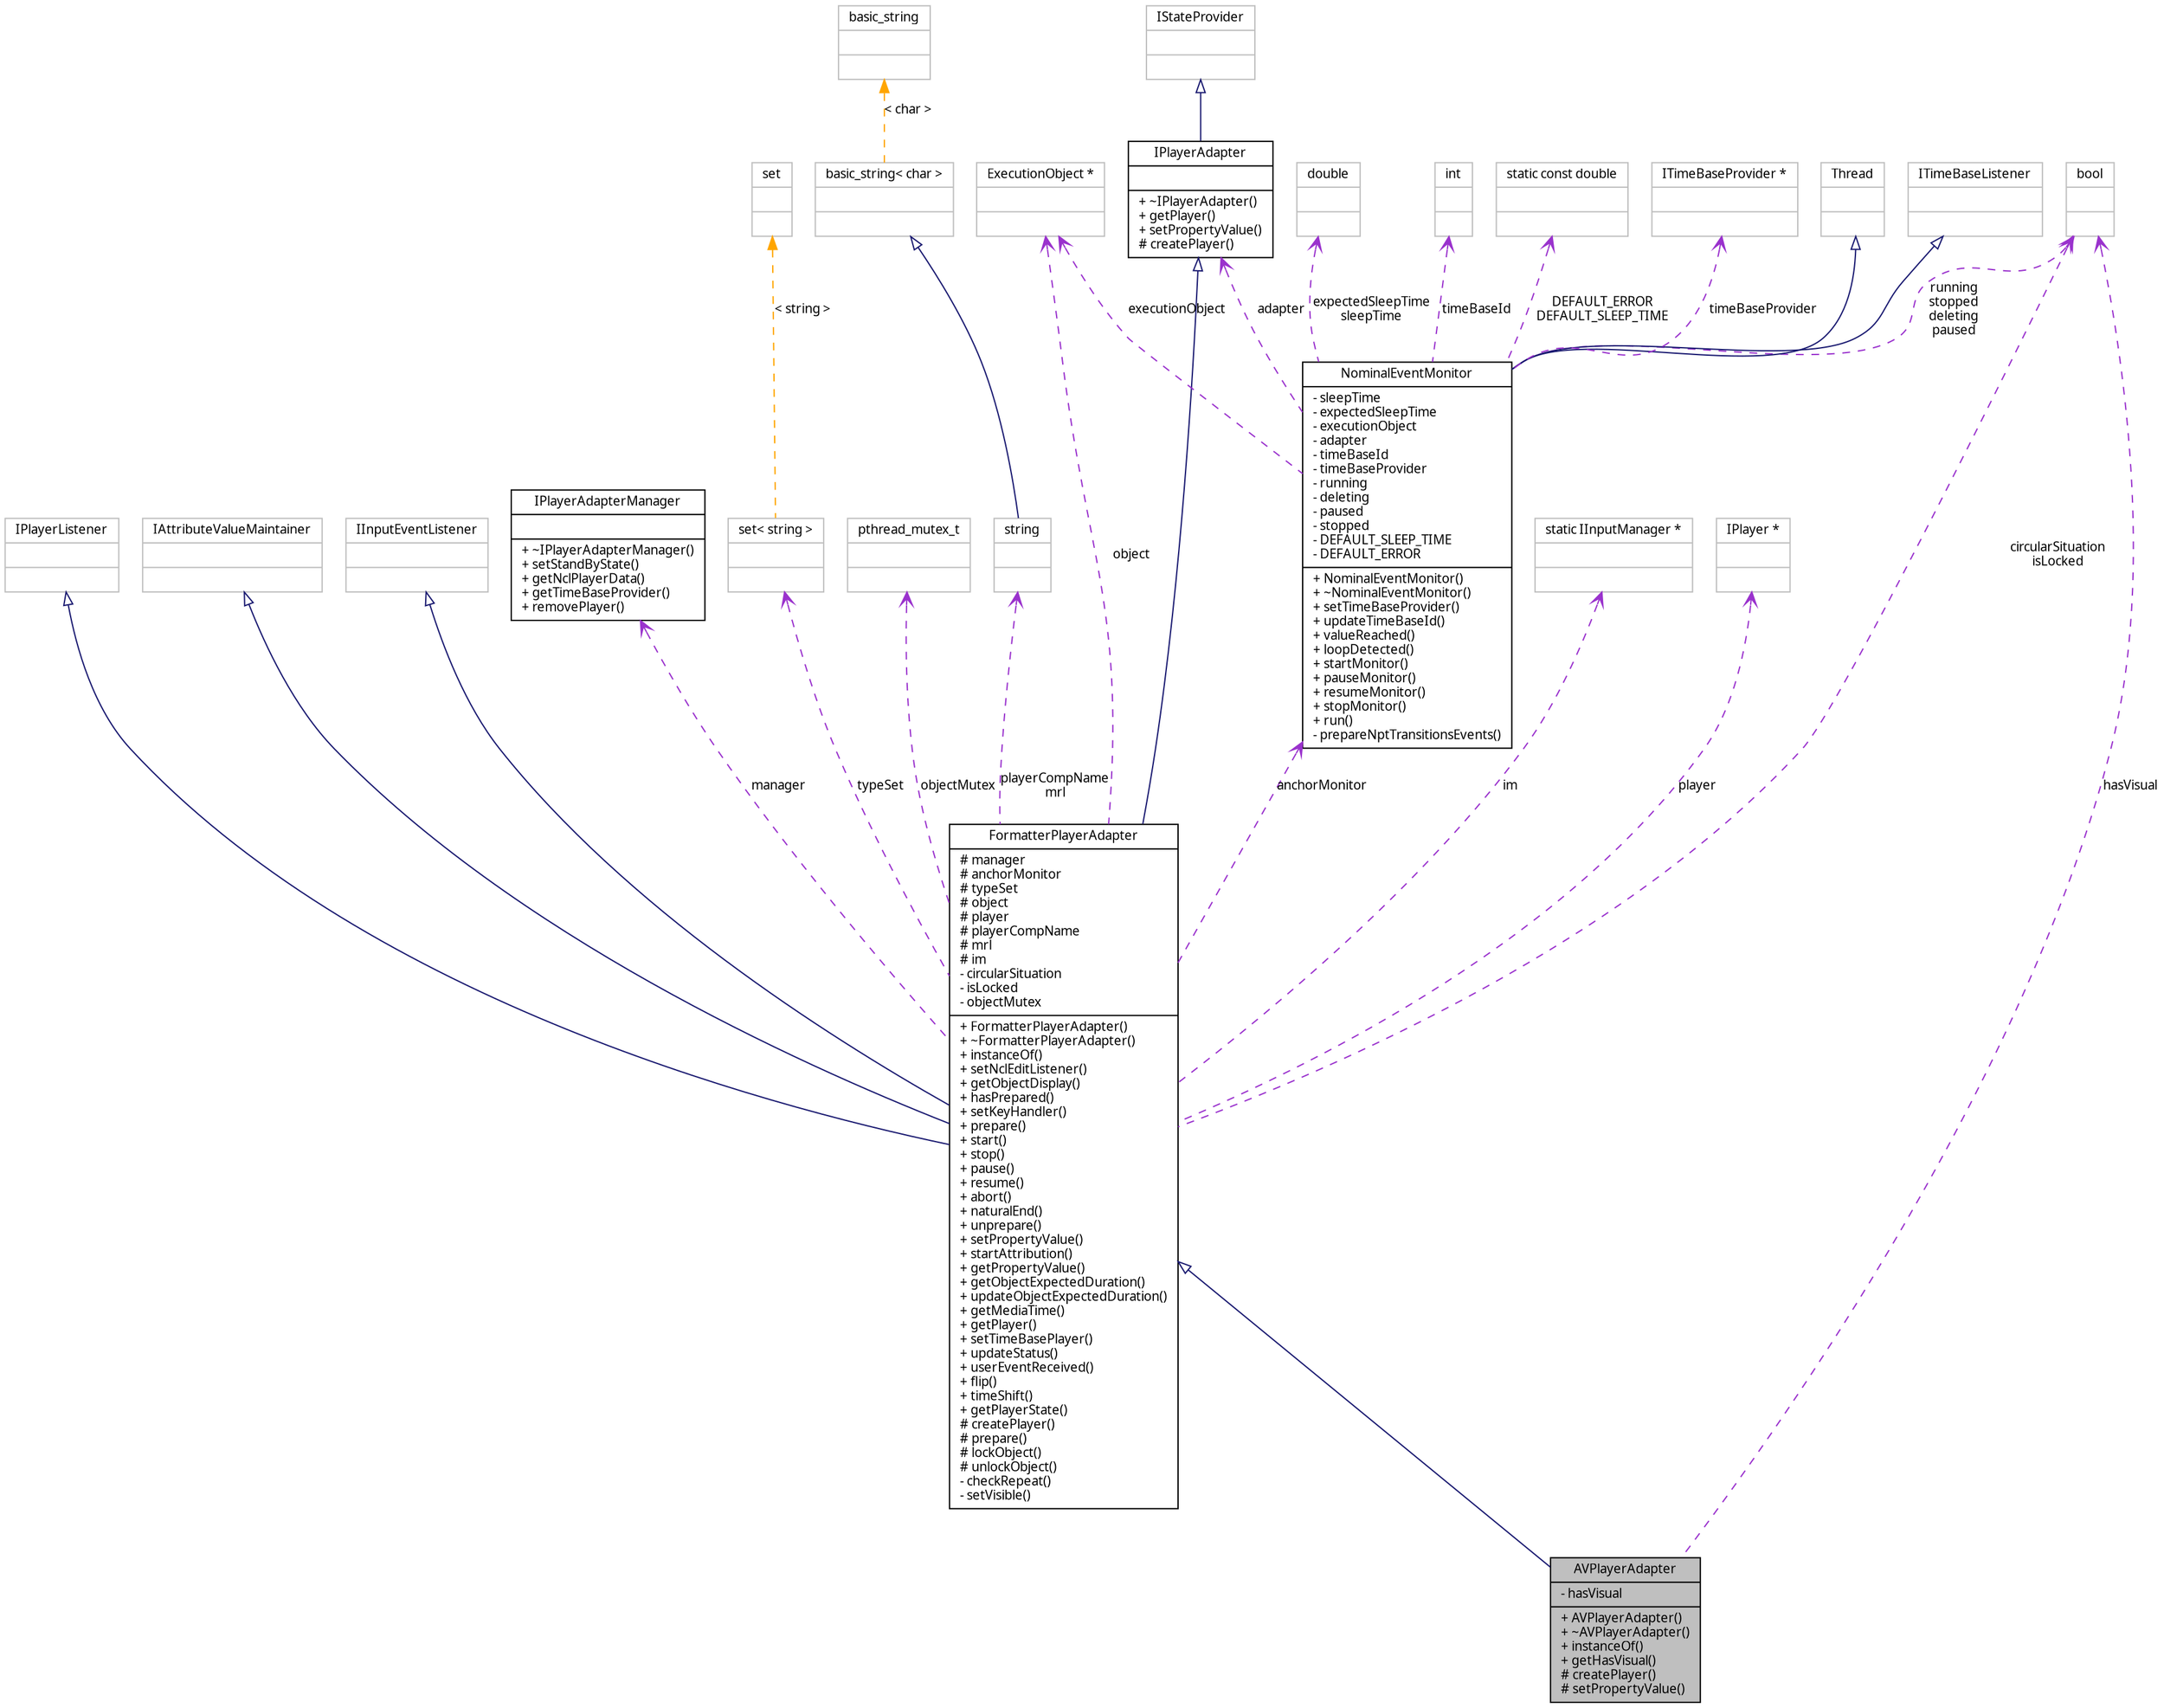 digraph G
{
  edge [fontname="FreeSans.ttf",fontsize=10,labelfontname="FreeSans.ttf",labelfontsize=10];
  node [fontname="FreeSans.ttf",fontsize=10,shape=record];
  Node1 [label="{AVPlayerAdapter\n|- hasVisual\l|+ AVPlayerAdapter()\l+ ~AVPlayerAdapter()\l+ instanceOf()\l+ getHasVisual()\l# createPlayer()\l# setPropertyValue()\l}",height=0.2,width=0.4,color="black", fillcolor="grey75", style="filled" fontcolor="black"];
  Node2 -> Node1 [dir=back,color="midnightblue",fontsize=10,style="solid",arrowtail="empty"];
  Node2 [label="{FormatterPlayerAdapter\n|# manager\l# anchorMonitor\l# typeSet\l# object\l# player\l# playerCompName\l# mrl\l# im\l- circularSituation\l- isLocked\l- objectMutex\l|+ FormatterPlayerAdapter()\l+ ~FormatterPlayerAdapter()\l+ instanceOf()\l+ setNclEditListener()\l+ getObjectDisplay()\l+ hasPrepared()\l+ setKeyHandler()\l+ prepare()\l+ start()\l+ stop()\l+ pause()\l+ resume()\l+ abort()\l+ naturalEnd()\l+ unprepare()\l+ setPropertyValue()\l+ startAttribution()\l+ getPropertyValue()\l+ getObjectExpectedDuration()\l+ updateObjectExpectedDuration()\l+ getMediaTime()\l+ getPlayer()\l+ setTimeBasePlayer()\l+ updateStatus()\l+ userEventReceived()\l+ flip()\l+ timeShift()\l+ getPlayerState()\l# createPlayer()\l# prepare()\l# lockObject()\l# unlockObject()\l- checkRepeat()\l- setVisible()\l}",height=0.2,width=0.4,color="black", fillcolor="white", style="filled",URL="$classbr_1_1pucrio_1_1telemidia_1_1ginga_1_1ncl_1_1adapters_1_1FormatterPlayerAdapter.html"];
  Node3 -> Node2 [dir=back,color="midnightblue",fontsize=10,style="solid",arrowtail="empty"];
  Node3 [label="{IPlayerAdapter\n||+ ~IPlayerAdapter()\l+ getPlayer()\l+ setPropertyValue()\l# createPlayer()\l}",height=0.2,width=0.4,color="black", fillcolor="white", style="filled",URL="$classbr_1_1pucrio_1_1telemidia_1_1ginga_1_1ncl_1_1adapters_1_1IPlayerAdapter.html"];
  Node4 -> Node3 [dir=back,color="midnightblue",fontsize=10,style="solid",arrowtail="empty"];
  Node4 [label="{IStateProvider\n||}",height=0.2,width=0.4,color="grey75", fillcolor="white", style="filled"];
  Node5 -> Node2 [dir=back,color="midnightblue",fontsize=10,style="solid",arrowtail="empty"];
  Node5 [label="{IPlayerListener\n||}",height=0.2,width=0.4,color="grey75", fillcolor="white", style="filled"];
  Node6 -> Node2 [dir=back,color="midnightblue",fontsize=10,style="solid",arrowtail="empty"];
  Node6 [label="{IAttributeValueMaintainer\n||}",height=0.2,width=0.4,color="grey75", fillcolor="white", style="filled"];
  Node7 -> Node2 [dir=back,color="midnightblue",fontsize=10,style="solid",arrowtail="empty"];
  Node7 [label="{IInputEventListener\n||}",height=0.2,width=0.4,color="grey75", fillcolor="white", style="filled"];
  Node8 -> Node2 [dir=back,color="darkorchid3",fontsize=10,style="dashed",label="manager",arrowtail="open"];
  Node8 [label="{IPlayerAdapterManager\n||+ ~IPlayerAdapterManager()\l+ setStandByState()\l+ getNclPlayerData()\l+ getTimeBaseProvider()\l+ removePlayer()\l}",height=0.2,width=0.4,color="black", fillcolor="white", style="filled",URL="$classbr_1_1pucrio_1_1telemidia_1_1ginga_1_1ncl_1_1adapters_1_1IPlayerAdapterManager.html"];
  Node9 -> Node2 [dir=back,color="darkorchid3",fontsize=10,style="dashed",label="typeSet",arrowtail="open"];
  Node9 [label="{set\< string \>\n||}",height=0.2,width=0.4,color="grey75", fillcolor="white", style="filled"];
  Node10 -> Node9 [dir=back,color="orange",fontsize=10,style="dashed",label="\< string \>"];
  Node10 [label="{set\n||}",height=0.2,width=0.4,color="grey75", fillcolor="white", style="filled",tooltip="STL class."];
  Node11 -> Node2 [dir=back,color="darkorchid3",fontsize=10,style="dashed",label="objectMutex",arrowtail="open"];
  Node11 [label="{pthread_mutex_t\n||}",height=0.2,width=0.4,color="grey75", fillcolor="white", style="filled"];
  Node12 -> Node2 [dir=back,color="darkorchid3",fontsize=10,style="dashed",label="object",arrowtail="open"];
  Node12 [label="{ExecutionObject *\n||}",height=0.2,width=0.4,color="grey75", fillcolor="white", style="filled"];
  Node13 -> Node2 [dir=back,color="darkorchid3",fontsize=10,style="dashed",label="circularSituation\nisLocked",arrowtail="open"];
  Node13 [label="{bool\n||}",height=0.2,width=0.4,color="grey75", fillcolor="white", style="filled"];
  Node14 -> Node2 [dir=back,color="darkorchid3",fontsize=10,style="dashed",label="playerCompName\nmrl",arrowtail="open"];
  Node14 [label="{string\n||}",height=0.2,width=0.4,color="grey75", fillcolor="white", style="filled",tooltip="STL class."];
  Node15 -> Node14 [dir=back,color="midnightblue",fontsize=10,style="solid",arrowtail="empty"];
  Node15 [label="{basic_string\< char \>\n||}",height=0.2,width=0.4,color="grey75", fillcolor="white", style="filled"];
  Node16 -> Node15 [dir=back,color="orange",fontsize=10,style="dashed",label="\< char \>"];
  Node16 [label="{basic_string\n||}",height=0.2,width=0.4,color="grey75", fillcolor="white", style="filled",tooltip="STL class."];
  Node17 -> Node2 [dir=back,color="darkorchid3",fontsize=10,style="dashed",label="anchorMonitor",arrowtail="open"];
  Node17 [label="{NominalEventMonitor\n|- sleepTime\l- expectedSleepTime\l- executionObject\l- adapter\l- timeBaseId\l- timeBaseProvider\l- running\l- deleting\l- paused\l- stopped\l- DEFAULT_SLEEP_TIME\l- DEFAULT_ERROR\l|+ NominalEventMonitor()\l+ ~NominalEventMonitor()\l+ setTimeBaseProvider()\l+ updateTimeBaseId()\l+ valueReached()\l+ loopDetected()\l+ startMonitor()\l+ pauseMonitor()\l+ resumeMonitor()\l+ stopMonitor()\l+ run()\l- prepareNptTransitionsEvents()\l}",height=0.2,width=0.4,color="black", fillcolor="white", style="filled",URL="$classbr_1_1pucrio_1_1telemidia_1_1ginga_1_1ncl_1_1adapters_1_1NominalEventMonitor.html"];
  Node18 -> Node17 [dir=back,color="midnightblue",fontsize=10,style="solid",arrowtail="empty"];
  Node18 [label="{Thread\n||}",height=0.2,width=0.4,color="grey75", fillcolor="white", style="filled"];
  Node19 -> Node17 [dir=back,color="midnightblue",fontsize=10,style="solid",arrowtail="empty"];
  Node19 [label="{ITimeBaseListener\n||}",height=0.2,width=0.4,color="grey75", fillcolor="white", style="filled"];
  Node20 -> Node17 [dir=back,color="darkorchid3",fontsize=10,style="dashed",label="expectedSleepTime\nsleepTime",arrowtail="open"];
  Node20 [label="{double\n||}",height=0.2,width=0.4,color="grey75", fillcolor="white", style="filled"];
  Node3 -> Node17 [dir=back,color="darkorchid3",fontsize=10,style="dashed",label="adapter",arrowtail="open"];
  Node21 -> Node17 [dir=back,color="darkorchid3",fontsize=10,style="dashed",label="timeBaseId",arrowtail="open"];
  Node21 [label="{int\n||}",height=0.2,width=0.4,color="grey75", fillcolor="white", style="filled"];
  Node12 -> Node17 [dir=back,color="darkorchid3",fontsize=10,style="dashed",label="executionObject",arrowtail="open"];
  Node13 -> Node17 [dir=back,color="darkorchid3",fontsize=10,style="dashed",label="running\nstopped\ndeleting\npaused",arrowtail="open"];
  Node22 -> Node17 [dir=back,color="darkorchid3",fontsize=10,style="dashed",label="DEFAULT_ERROR\nDEFAULT_SLEEP_TIME",arrowtail="open"];
  Node22 [label="{static const double\n||}",height=0.2,width=0.4,color="grey75", fillcolor="white", style="filled"];
  Node23 -> Node17 [dir=back,color="darkorchid3",fontsize=10,style="dashed",label="timeBaseProvider",arrowtail="open"];
  Node23 [label="{ITimeBaseProvider *\n||}",height=0.2,width=0.4,color="grey75", fillcolor="white", style="filled"];
  Node24 -> Node2 [dir=back,color="darkorchid3",fontsize=10,style="dashed",label="im",arrowtail="open"];
  Node24 [label="{static IInputManager *\n||}",height=0.2,width=0.4,color="grey75", fillcolor="white", style="filled"];
  Node25 -> Node2 [dir=back,color="darkorchid3",fontsize=10,style="dashed",label="player",arrowtail="open"];
  Node25 [label="{IPlayer *\n||}",height=0.2,width=0.4,color="grey75", fillcolor="white", style="filled"];
  Node13 -> Node1 [dir=back,color="darkorchid3",fontsize=10,style="dashed",label="hasVisual",arrowtail="open"];
}
